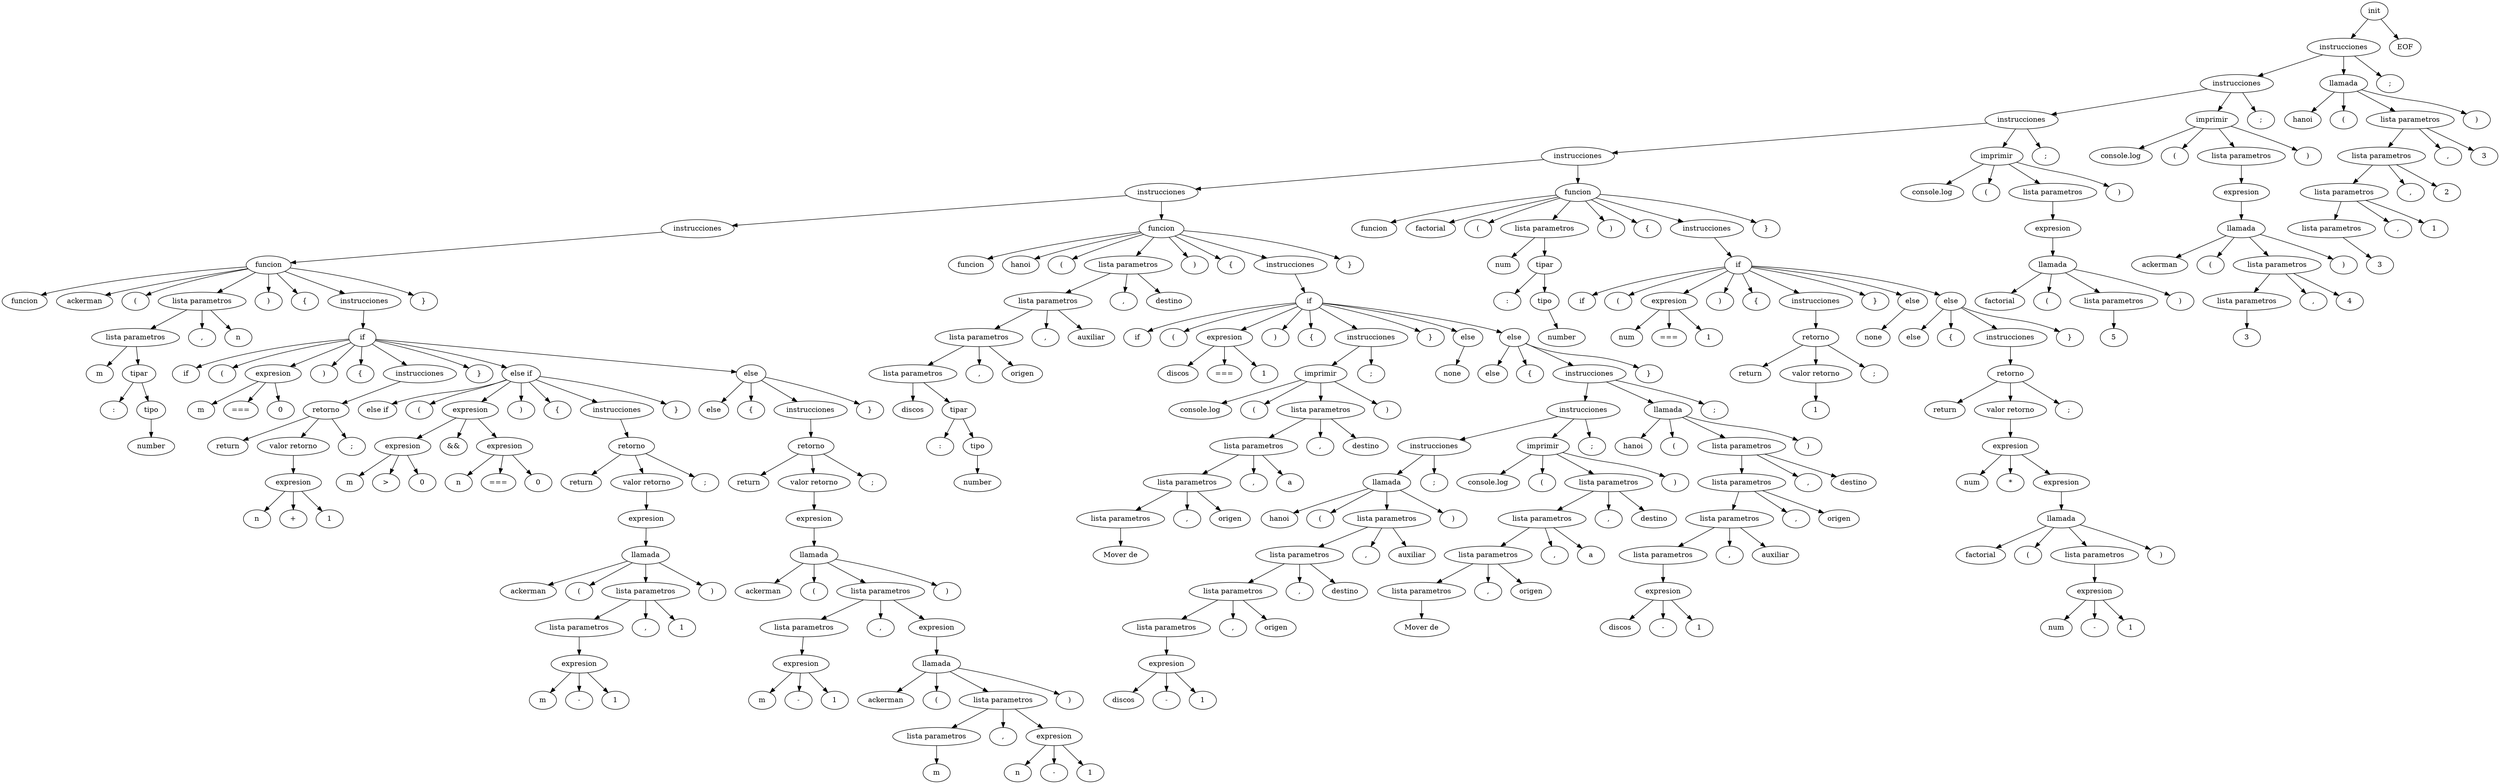 digraph G {
n0[label="init"];
n1[label="instrucciones"];
n0->n1
n2[label="instrucciones"];
n1->n2
n3[label="instrucciones"];
n2->n3
n4[label="instrucciones"];
n3->n4
n5[label="instrucciones"];
n4->n5
n6[label="instrucciones"];
n5->n6
n7[label="funcion"];
n6->n7
n8[label="funcion"];
n7->n8
n9[label="ackerman"];
n7->n9
n10[label="("];
n7->n10
n11[label="lista parametros"];
n7->n11
n12[label="lista parametros"];
n11->n12
n13[label="m"];
n12->n13
n14[label="tipar"];
n12->n14
n15[label=":"];
n14->n15
n16[label="tipo"];
n14->n16
n17[label="number"];
n16->n17
n18[label=","];
n11->n18
n19[label="n"];
n11->n19
n20[label=")"];
n7->n20
n21[label="{"];
n7->n21
n22[label="instrucciones"];
n7->n22
n23[label="if"];
n22->n23
n24[label="if"];
n23->n24
n25[label="("];
n23->n25
n26[label="expresion"];
n23->n26
n27[label="m"];
n26->n27
n28[label="==="];
n26->n28
n29[label="0"];
n26->n29
n30[label=")"];
n23->n30
n31[label="{"];
n23->n31
n32[label="instrucciones"];
n23->n32
n33[label="retorno"];
n32->n33
n34[label="return"];
n33->n34
n35[label="valor retorno"];
n33->n35
n36[label="expresion"];
n35->n36
n37[label="n"];
n36->n37
n38[label="+"];
n36->n38
n39[label="1"];
n36->n39
n40[label=";"];
n33->n40
n41[label="}"];
n23->n41
n42[label="else if"];
n23->n42
n43[label="else if"];
n42->n43
n44[label="("];
n42->n44
n45[label="expresion"];
n42->n45
n46[label="expresion"];
n45->n46
n47[label="m"];
n46->n47
n48[label=">"];
n46->n48
n49[label="0"];
n46->n49
n50[label="&&"];
n45->n50
n51[label="expresion"];
n45->n51
n52[label="n"];
n51->n52
n53[label="==="];
n51->n53
n54[label="0"];
n51->n54
n55[label=")"];
n42->n55
n56[label="{"];
n42->n56
n57[label="instrucciones"];
n42->n57
n58[label="retorno"];
n57->n58
n59[label="return"];
n58->n59
n60[label="valor retorno"];
n58->n60
n61[label="expresion"];
n60->n61
n62[label="llamada"];
n61->n62
n63[label="ackerman"];
n62->n63
n64[label="("];
n62->n64
n65[label="lista parametros"];
n62->n65
n66[label="lista parametros"];
n65->n66
n67[label="expresion"];
n66->n67
n68[label="m"];
n67->n68
n69[label="-"];
n67->n69
n70[label="1"];
n67->n70
n71[label=","];
n65->n71
n72[label="1"];
n65->n72
n73[label=")"];
n62->n73
n74[label=";"];
n58->n74
n75[label="}"];
n42->n75
n76[label="else"];
n23->n76
n77[label="else"];
n76->n77
n78[label="{"];
n76->n78
n79[label="instrucciones"];
n76->n79
n80[label="retorno"];
n79->n80
n81[label="return"];
n80->n81
n82[label="valor retorno"];
n80->n82
n83[label="expresion"];
n82->n83
n84[label="llamada"];
n83->n84
n85[label="ackerman"];
n84->n85
n86[label="("];
n84->n86
n87[label="lista parametros"];
n84->n87
n88[label="lista parametros"];
n87->n88
n89[label="expresion"];
n88->n89
n90[label="m"];
n89->n90
n91[label="-"];
n89->n91
n92[label="1"];
n89->n92
n93[label=","];
n87->n93
n94[label="expresion"];
n87->n94
n95[label="llamada"];
n94->n95
n96[label="ackerman"];
n95->n96
n97[label="("];
n95->n97
n98[label="lista parametros"];
n95->n98
n99[label="lista parametros"];
n98->n99
n100[label="m"];
n99->n100
n101[label=","];
n98->n101
n102[label="expresion"];
n98->n102
n103[label="n"];
n102->n103
n104[label="-"];
n102->n104
n105[label="1"];
n102->n105
n106[label=")"];
n95->n106
n107[label=")"];
n84->n107
n108[label=";"];
n80->n108
n109[label="}"];
n76->n109
n110[label="}"];
n7->n110
n111[label="funcion"];
n5->n111
n112[label="funcion"];
n111->n112
n113[label="hanoi"];
n111->n113
n114[label="("];
n111->n114
n115[label="lista parametros"];
n111->n115
n116[label="lista parametros"];
n115->n116
n117[label="lista parametros"];
n116->n117
n118[label="lista parametros"];
n117->n118
n119[label="discos"];
n118->n119
n120[label="tipar"];
n118->n120
n121[label=":"];
n120->n121
n122[label="tipo"];
n120->n122
n123[label="number"];
n122->n123
n124[label=","];
n117->n124
n125[label="origen"];
n117->n125
n126[label=","];
n116->n126
n127[label="auxiliar"];
n116->n127
n128[label=","];
n115->n128
n129[label="destino"];
n115->n129
n130[label=")"];
n111->n130
n131[label="{"];
n111->n131
n132[label="instrucciones"];
n111->n132
n133[label="if"];
n132->n133
n134[label="if"];
n133->n134
n135[label="("];
n133->n135
n136[label="expresion"];
n133->n136
n137[label="discos"];
n136->n137
n138[label="==="];
n136->n138
n139[label="1"];
n136->n139
n140[label=")"];
n133->n140
n141[label="{"];
n133->n141
n142[label="instrucciones"];
n133->n142
n143[label="imprimir"];
n142->n143
n144[label="console.log"];
n143->n144
n145[label="("];
n143->n145
n146[label="lista parametros"];
n143->n146
n147[label="lista parametros"];
n146->n147
n148[label="lista parametros"];
n147->n148
n149[label="lista parametros"];
n148->n149
n150[label="Mover de"];
n149->n150
n151[label=","];
n148->n151
n152[label="origen"];
n148->n152
n153[label=","];
n147->n153
n154[label="a"];
n147->n154
n155[label=","];
n146->n155
n156[label="destino"];
n146->n156
n157[label=")"];
n143->n157
n158[label=";"];
n142->n158
n159[label="}"];
n133->n159
n160[label="else"];
n133->n160
n161[label="none"];
n160->n161
n162[label="else"];
n133->n162
n163[label="else"];
n162->n163
n164[label="{"];
n162->n164
n165[label="instrucciones"];
n162->n165
n166[label="instrucciones"];
n165->n166
n167[label="instrucciones"];
n166->n167
n168[label="llamada"];
n167->n168
n169[label="hanoi"];
n168->n169
n170[label="("];
n168->n170
n171[label="lista parametros"];
n168->n171
n172[label="lista parametros"];
n171->n172
n173[label="lista parametros"];
n172->n173
n174[label="lista parametros"];
n173->n174
n175[label="expresion"];
n174->n175
n176[label="discos"];
n175->n176
n177[label="-"];
n175->n177
n178[label="1"];
n175->n178
n179[label=","];
n173->n179
n180[label="origen"];
n173->n180
n181[label=","];
n172->n181
n182[label="destino"];
n172->n182
n183[label=","];
n171->n183
n184[label="auxiliar"];
n171->n184
n185[label=")"];
n168->n185
n186[label=";"];
n167->n186
n187[label="imprimir"];
n166->n187
n188[label="console.log"];
n187->n188
n189[label="("];
n187->n189
n190[label="lista parametros"];
n187->n190
n191[label="lista parametros"];
n190->n191
n192[label="lista parametros"];
n191->n192
n193[label="lista parametros"];
n192->n193
n194[label="Mover de"];
n193->n194
n195[label=","];
n192->n195
n196[label="origen"];
n192->n196
n197[label=","];
n191->n197
n198[label="a"];
n191->n198
n199[label=","];
n190->n199
n200[label="destino"];
n190->n200
n201[label=")"];
n187->n201
n202[label=";"];
n166->n202
n203[label="llamada"];
n165->n203
n204[label="hanoi"];
n203->n204
n205[label="("];
n203->n205
n206[label="lista parametros"];
n203->n206
n207[label="lista parametros"];
n206->n207
n208[label="lista parametros"];
n207->n208
n209[label="lista parametros"];
n208->n209
n210[label="expresion"];
n209->n210
n211[label="discos"];
n210->n211
n212[label="-"];
n210->n212
n213[label="1"];
n210->n213
n214[label=","];
n208->n214
n215[label="auxiliar"];
n208->n215
n216[label=","];
n207->n216
n217[label="origen"];
n207->n217
n218[label=","];
n206->n218
n219[label="destino"];
n206->n219
n220[label=")"];
n203->n220
n221[label=";"];
n165->n221
n222[label="}"];
n162->n222
n223[label="}"];
n111->n223
n224[label="funcion"];
n4->n224
n225[label="funcion"];
n224->n225
n226[label="factorial"];
n224->n226
n227[label="("];
n224->n227
n228[label="lista parametros"];
n224->n228
n229[label="num"];
n228->n229
n230[label="tipar"];
n228->n230
n231[label=":"];
n230->n231
n232[label="tipo"];
n230->n232
n233[label="number"];
n232->n233
n234[label=")"];
n224->n234
n235[label="{"];
n224->n235
n236[label="instrucciones"];
n224->n236
n237[label="if"];
n236->n237
n238[label="if"];
n237->n238
n239[label="("];
n237->n239
n240[label="expresion"];
n237->n240
n241[label="num"];
n240->n241
n242[label="==="];
n240->n242
n243[label="1"];
n240->n243
n244[label=")"];
n237->n244
n245[label="{"];
n237->n245
n246[label="instrucciones"];
n237->n246
n247[label="retorno"];
n246->n247
n248[label="return"];
n247->n248
n249[label="valor retorno"];
n247->n249
n250[label="1"];
n249->n250
n251[label=";"];
n247->n251
n252[label="}"];
n237->n252
n253[label="else"];
n237->n253
n254[label="none"];
n253->n254
n255[label="else"];
n237->n255
n256[label="else"];
n255->n256
n257[label="{"];
n255->n257
n258[label="instrucciones"];
n255->n258
n259[label="retorno"];
n258->n259
n260[label="return"];
n259->n260
n261[label="valor retorno"];
n259->n261
n262[label="expresion"];
n261->n262
n263[label="num"];
n262->n263
n264[label="*"];
n262->n264
n265[label="expresion"];
n262->n265
n266[label="llamada"];
n265->n266
n267[label="factorial"];
n266->n267
n268[label="("];
n266->n268
n269[label="lista parametros"];
n266->n269
n270[label="expresion"];
n269->n270
n271[label="num"];
n270->n271
n272[label="-"];
n270->n272
n273[label="1"];
n270->n273
n274[label=")"];
n266->n274
n275[label=";"];
n259->n275
n276[label="}"];
n255->n276
n277[label="}"];
n224->n277
n278[label="imprimir"];
n3->n278
n279[label="console.log"];
n278->n279
n280[label="("];
n278->n280
n281[label="lista parametros"];
n278->n281
n282[label="expresion"];
n281->n282
n283[label="llamada"];
n282->n283
n284[label="factorial"];
n283->n284
n285[label="("];
n283->n285
n286[label="lista parametros"];
n283->n286
n287[label="5"];
n286->n287
n288[label=")"];
n283->n288
n289[label=")"];
n278->n289
n290[label=";"];
n3->n290
n291[label="imprimir"];
n2->n291
n292[label="console.log"];
n291->n292
n293[label="("];
n291->n293
n294[label="lista parametros"];
n291->n294
n295[label="expresion"];
n294->n295
n296[label="llamada"];
n295->n296
n297[label="ackerman"];
n296->n297
n298[label="("];
n296->n298
n299[label="lista parametros"];
n296->n299
n300[label="lista parametros"];
n299->n300
n301[label="3"];
n300->n301
n302[label=","];
n299->n302
n303[label="4"];
n299->n303
n304[label=")"];
n296->n304
n305[label=")"];
n291->n305
n306[label=";"];
n2->n306
n307[label="llamada"];
n1->n307
n308[label="hanoi"];
n307->n308
n309[label="("];
n307->n309
n310[label="lista parametros"];
n307->n310
n311[label="lista parametros"];
n310->n311
n312[label="lista parametros"];
n311->n312
n313[label="lista parametros"];
n312->n313
n314[label="3"];
n313->n314
n315[label=","];
n312->n315
n316[label="1"];
n312->n316
n317[label=","];
n311->n317
n318[label="2"];
n311->n318
n319[label=","];
n310->n319
n320[label="3"];
n310->n320
n321[label=")"];
n307->n321
n322[label=";"];
n1->n322
n323[label="EOF"];
n0->n323
}